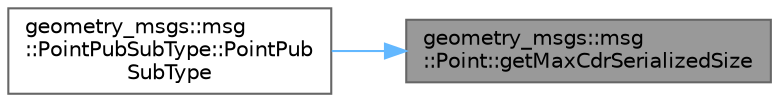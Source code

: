 digraph "geometry_msgs::msg::Point::getMaxCdrSerializedSize"
{
 // INTERACTIVE_SVG=YES
 // LATEX_PDF_SIZE
  bgcolor="transparent";
  edge [fontname=Helvetica,fontsize=10,labelfontname=Helvetica,labelfontsize=10];
  node [fontname=Helvetica,fontsize=10,shape=box,height=0.2,width=0.4];
  rankdir="RL";
  Node1 [id="Node000001",label="geometry_msgs::msg\l::Point::getMaxCdrSerializedSize",height=0.2,width=0.4,color="gray40", fillcolor="grey60", style="filled", fontcolor="black",tooltip="This function returns the maximum serialized size of an object depending on the buffer alignment."];
  Node1 -> Node2 [id="edge1_Node000001_Node000002",dir="back",color="steelblue1",style="solid",tooltip=" "];
  Node2 [id="Node000002",label="geometry_msgs::msg\l::PointPubSubType::PointPub\lSubType",height=0.2,width=0.4,color="grey40", fillcolor="white", style="filled",URL="$df/d78/classgeometry__msgs_1_1msg_1_1PointPubSubType.html#a7aaebfe88594e569d7bda7c9a7afd338",tooltip=" "];
}
